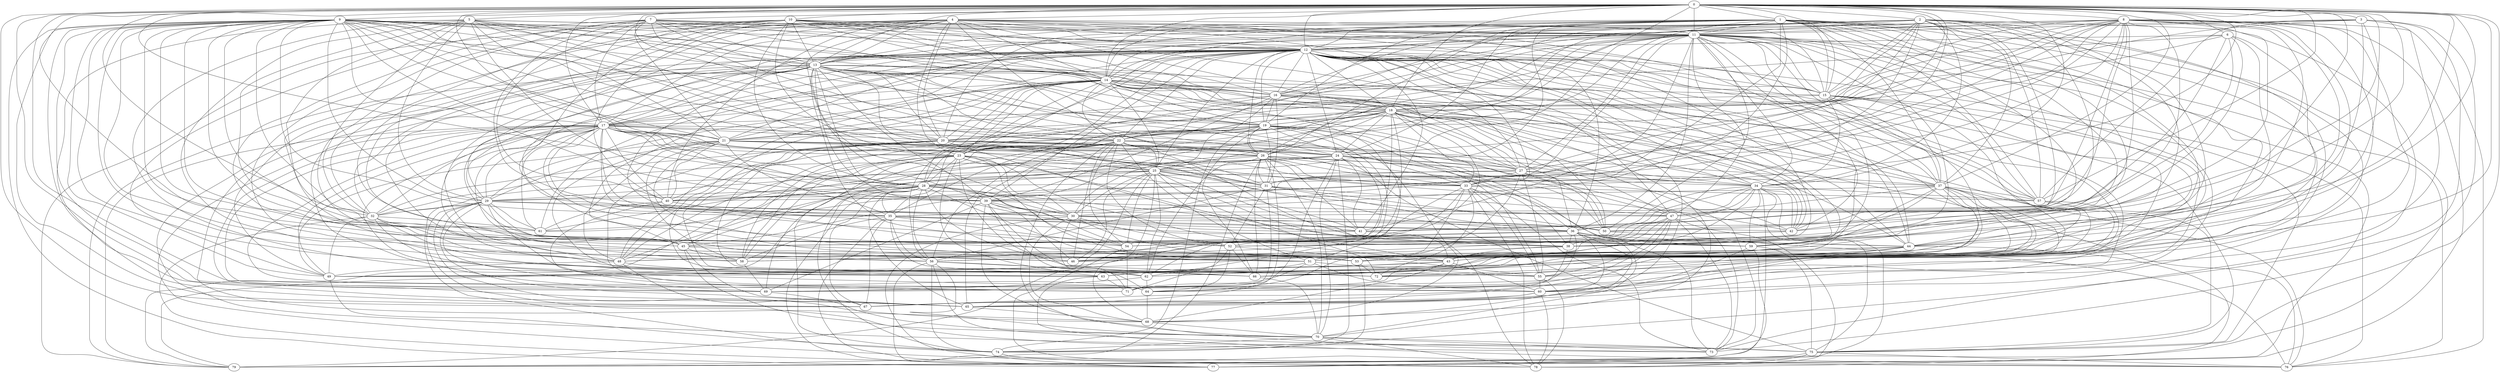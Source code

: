 strict graph "" {
	0	[w=-10];
	1	[w=-16];
	0 -- 1	[w=-7];
	2	[w=4];
	0 -- 2	[w=9];
	3	[w=6];
	0 -- 3	[w=9];
	4	[w=4];
	0 -- 4	[w=-2];
	5	[w=-4];
	0 -- 5	[w=-12];
	6	[w=-6];
	0 -- 6	[w=5];
	7	[w=6];
	0 -- 7	[w=-11];
	8	[w=11];
	0 -- 8	[w=3];
	9	[w=-5];
	0 -- 9	[w=2];
	10	[w=-12];
	0 -- 10	[w=-12];
	11	[w=12];
	0 -- 11	[w=-14];
	12	[w=8];
	0 -- 12	[w=5];
	13	[w=-15];
	0 -- 13	[w=4];
	14	[w=-15];
	0 -- 14	[w=-11];
	15	[w=-4];
	0 -- 15	[w=15];
	17	[w=-10];
	0 -- 17	[w=-4];
	18	[w=-10];
	0 -- 18	[w=6];
	20	[w=-5];
	0 -- 20	[w=-9];
	21	[w=16];
	0 -- 21	[w=-11];
	22	[w=13];
	0 -- 22	[w=-5];
	24	[w=-6];
	0 -- 24	[w=-9];
	27	[w=-3];
	0 -- 27	[w=-4];
	28	[w=-11];
	0 -- 28	[w=-3];
	32	[w=-7];
	0 -- 32	[w=4];
	33	[w=-4];
	0 -- 33	[w=-3];
	34	[w=14];
	0 -- 34	[w=-3];
	37	[w=13];
	0 -- 37	[w=-12];
	38	[w=-10];
	0 -- 38	[w=-10];
	44	[w=4];
	0 -- 44	[w=-3];
	45	[w=-12];
	0 -- 45	[w=-11];
	50	[w=-5];
	0 -- 50	[w=-13];
	52	[w=14];
	0 -- 52	[w=-5];
	54	[w=-7];
	0 -- 54	[w=8];
	57	[w=-4];
	0 -- 57	[w=-10];
	63	[w=-2];
	0 -- 63	[w=11];
	67	[w=11];
	0 -- 67	[w=9];
	69	[w=-6];
	0 -- 69	[w=-11];
	71	[w=3];
	0 -- 71	[w=-5];
	75	[w=-2];
	0 -- 75	[w=14];
	1 -- 11	[w=-11];
	1 -- 12	[w=-16];
	1 -- 13	[w=10];
	1 -- 14	[w=6];
	1 -- 15	[w=11];
	19	[w=-15];
	1 -- 19	[w=12];
	1 -- 20	[w=5];
	23	[w=15];
	1 -- 23	[w=4];
	1 -- 24	[w=-5];
	25	[w=12];
	1 -- 25	[w=-3];
	26	[w=16];
	1 -- 26	[w=5];
	29	[w=-15];
	1 -- 29	[w=5];
	1 -- 33	[w=-13];
	35	[w=-15];
	1 -- 35	[w=-11];
	1 -- 37	[w=10];
	42	[w=-7];
	1 -- 42	[w=-7];
	53	[w=3];
	1 -- 53	[w=-4];
	56	[w=14];
	1 -- 56	[w=16];
	1 -- 57	[w=-13];
	59	[w=10];
	1 -- 59	[w=-4];
	66	[w=-3];
	1 -- 66	[w=3];
	68	[w=-11];
	1 -- 68	[w=6];
	72	[w=-9];
	1 -- 72	[w=13];
	79	[w=12];
	1 -- 79	[w=16];
	2 -- 11	[w=3];
	2 -- 13	[w=13];
	2 -- 14	[w=-14];
	2 -- 15	[w=-13];
	16	[w=9];
	2 -- 16	[w=-3];
	2 -- 17	[w=-7];
	2 -- 18	[w=-4];
	2 -- 20	[w=12];
	2 -- 22	[w=-4];
	2 -- 27	[w=11];
	31	[w=-2];
	2 -- 31	[w=-15];
	2 -- 34	[w=8];
	2 -- 37	[w=16];
	2 -- 38	[w=8];
	39	[w=-4];
	2 -- 39	[w=16];
	41	[w=-5];
	2 -- 41	[w=-12];
	47	[w=-15];
	2 -- 47	[w=-8];
	2 -- 56	[w=-7];
	2 -- 57	[w=7];
	2 -- 72	[w=-11];
	73	[w=-4];
	2 -- 73	[w=15];
	3 -- 11	[w=4];
	3 -- 12	[w=16];
	3 -- 18	[w=8];
	3 -- 44	[w=3];
	3 -- 57	[w=6];
	3 -- 59	[w=-7];
	60	[w=4];
	3 -- 60	[w=3];
	3 -- 73	[w=2];
	74	[w=-13];
	3 -- 74	[w=-6];
	4 -- 11	[w=-6];
	4 -- 12	[w=6];
	4 -- 13	[w=-9];
	4 -- 14	[w=5];
	4 -- 17	[w=-3];
	4 -- 18	[w=-10];
	4 -- 20	[w=-13];
	4 -- 23	[w=11];
	4 -- 26	[w=-15];
	4 -- 29	[w=16];
	4 -- 32	[w=16];
	4 -- 33	[w=-15];
	36	[w=-11];
	4 -- 36	[w=-6];
	4 -- 39	[w=16];
	40	[w=15];
	4 -- 40	[w=15];
	4 -- 44	[w=10];
	4 -- 45	[w=-12];
	46	[w=-11];
	4 -- 46	[w=3];
	4 -- 52	[w=11];
	5 -- 11	[w=9];
	5 -- 13	[w=8];
	5 -- 14	[w=8];
	5 -- 15	[w=-2];
	5 -- 20	[w=-5];
	5 -- 21	[w=6];
	5 -- 23	[w=10];
	5 -- 29	[w=7];
	5 -- 32	[w=-8];
	5 -- 39	[w=-11];
	5 -- 45	[w=-6];
	48	[w=-12];
	5 -- 48	[w=4];
	61	[w=-10];
	5 -- 61	[w=-13];
	5 -- 63	[w=-16];
	5 -- 67	[w=5];
	6 -- 12	[w=-8];
	6 -- 16	[w=6];
	6 -- 18	[w=14];
	6 -- 36	[w=7];
	6 -- 41	[w=-7];
	43	[w=3];
	6 -- 43	[w=-16];
	6 -- 44	[w=12];
	6 -- 50	[w=-15];
	7 -- 11	[w=15];
	7 -- 12	[w=2];
	7 -- 13	[w=15];
	7 -- 15	[w=-11];
	7 -- 16	[w=-12];
	7 -- 17	[w=15];
	7 -- 19	[w=9];
	7 -- 21	[w=4];
	7 -- 22	[w=2];
	7 -- 24	[w=11];
	30	[w=-4];
	7 -- 30	[w=3];
	7 -- 40	[w=-12];
	49	[w=11];
	7 -- 49	[w=-14];
	7 -- 53	[w=10];
	7 -- 59	[w=14];
	8 -- 11	[w=-15];
	8 -- 12	[w=4];
	8 -- 15	[w=-7];
	8 -- 16	[w=9];
	8 -- 17	[w=-16];
	8 -- 19	[w=-14];
	8 -- 23	[w=-15];
	8 -- 28	[w=-5];
	8 -- 29	[w=-6];
	8 -- 30	[w=11];
	8 -- 31	[w=12];
	8 -- 35	[w=15];
	8 -- 36	[w=11];
	8 -- 40	[w=-6];
	8 -- 42	[w=3];
	8 -- 43	[w=5];
	8 -- 44	[w=6];
	8 -- 54	[w=-9];
	55	[w=-3];
	8 -- 55	[w=-16];
	62	[w=9];
	8 -- 62	[w=8];
	8 -- 63	[w=15];
	76	[w=-7];
	8 -- 76	[w=-4];
	77	[w=4];
	8 -- 77	[w=-2];
	9 -- 11	[w=-6];
	9 -- 12	[w=16];
	9 -- 13	[w=-7];
	9 -- 14	[w=11];
	9 -- 15	[w=11];
	9 -- 16	[w=11];
	9 -- 17	[w=-10];
	9 -- 19	[w=-16];
	9 -- 20	[w=-6];
	9 -- 21	[w=-7];
	9 -- 24	[w=12];
	9 -- 25	[w=13];
	9 -- 26	[w=-3];
	9 -- 29	[w=-15];
	9 -- 31	[w=-10];
	9 -- 32	[w=7];
	9 -- 35	[w=15];
	9 -- 38	[w=-14];
	9 -- 39	[w=13];
	9 -- 45	[w=15];
	9 -- 49	[w=-14];
	51	[w=2];
	9 -- 51	[w=-8];
	9 -- 52	[w=-16];
	9 -- 55	[w=15];
	9 -- 56	[w=10];
	9 -- 61	[w=16];
	65	[w=4];
	9 -- 65	[w=4];
	9 -- 67	[w=-12];
	9 -- 69	[w=-16];
	9 -- 72	[w=-8];
	9 -- 77	[w=-16];
	10 -- 11	[w=10];
	10 -- 12	[w=-5];
	10 -- 13	[w=-10];
	10 -- 14	[w=-16];
	10 -- 16	[w=-11];
	10 -- 18	[w=8];
	10 -- 19	[w=8];
	10 -- 23	[w=-6];
	10 -- 28	[w=-8];
	10 -- 32	[w=9];
	10 -- 34	[w=16];
	10 -- 35	[w=12];
	10 -- 40	[w=-10];
	10 -- 52	[w=9];
	10 -- 56	[w=-14];
	10 -- 79	[w=-12];
	11 -- 12	[w=13];
	11 -- 13	[w=-15];
	11 -- 14	[w=-4];
	11 -- 15	[w=-9];
	11 -- 16	[w=-6];
	11 -- 17	[w=11];
	11 -- 21	[w=8];
	11 -- 24	[w=15];
	11 -- 25	[w=4];
	11 -- 26	[w=-8];
	11 -- 27	[w=-12];
	11 -- 30	[w=-7];
	11 -- 34	[w=4];
	11 -- 36	[w=-16];
	11 -- 37	[w=-14];
	11 -- 38	[w=14];
	11 -- 40	[w=-16];
	11 -- 41	[w=15];
	11 -- 42	[w=5];
	11 -- 47	[w=7];
	11 -- 50	[w=-5];
	11 -- 53	[w=-6];
	11 -- 57	[w=-10];
	11 -- 59	[w=14];
	64	[w=-11];
	11 -- 64	[w=10];
	11 -- 65	[w=10];
	11 -- 66	[w=7];
	11 -- 76	[w=6];
	11 -- 77	[w=-13];
	12 -- 13	[w=-6];
	12 -- 14	[w=-9];
	12 -- 15	[w=-8];
	12 -- 16	[w=-16];
	12 -- 17	[w=-6];
	12 -- 18	[w=-5];
	12 -- 19	[w=-6];
	12 -- 21	[w=6];
	12 -- 22	[w=-4];
	12 -- 23	[w=-16];
	12 -- 24	[w=14];
	12 -- 25	[w=4];
	12 -- 26	[w=-12];
	12 -- 27	[w=-3];
	12 -- 28	[w=8];
	12 -- 29	[w=16];
	12 -- 34	[w=12];
	12 -- 38	[w=6];
	12 -- 39	[w=16];
	12 -- 41	[w=-10];
	12 -- 42	[w=-3];
	12 -- 43	[w=13];
	12 -- 44	[w=-6];
	12 -- 45	[w=-15];
	12 -- 47	[w=10];
	12 -- 48	[w=-16];
	12 -- 49	[w=-9];
	12 -- 51	[w=-2];
	12 -- 55	[w=-15];
	12 -- 57	[w=16];
	58	[w=-8];
	12 -- 58	[w=-3];
	12 -- 59	[w=14];
	12 -- 61	[w=9];
	12 -- 65	[w=-6];
	12 -- 67	[w=-13];
	12 -- 68	[w=14];
	12 -- 69	[w=-11];
	12 -- 75	[w=-3];
	12 -- 76	[w=-16];
	13 -- 14	[w=-13];
	13 -- 16	[w=16];
	13 -- 17	[w=-2];
	13 -- 18	[w=14];
	13 -- 19	[w=-8];
	13 -- 20	[w=5];
	13 -- 22	[w=-5];
	13 -- 24	[w=5];
	13 -- 27	[w=-5];
	13 -- 28	[w=2];
	13 -- 30	[w=13];
	13 -- 31	[w=-4];
	13 -- 33	[w=11];
	13 -- 36	[w=-2];
	13 -- 37	[w=15];
	13 -- 39	[w=13];
	13 -- 41	[w=-7];
	13 -- 43	[w=11];
	13 -- 54	[w=-11];
	13 -- 55	[w=-11];
	13 -- 61	[w=6];
	13 -- 75	[w=-8];
	13 -- 79	[w=11];
	14 -- 15	[w=-14];
	14 -- 16	[w=15];
	14 -- 17	[w=8];
	14 -- 18	[w=-15];
	14 -- 19	[w=-7];
	14 -- 20	[w=9];
	14 -- 21	[w=15];
	14 -- 22	[w=10];
	14 -- 23	[w=-15];
	14 -- 25	[w=-5];
	14 -- 27	[w=-9];
	14 -- 29	[w=2];
	14 -- 32	[w=-16];
	14 -- 35	[w=-3];
	14 -- 44	[w=-5];
	14 -- 48	[w=-11];
	14 -- 50	[w=-12];
	14 -- 51	[w=-7];
	14 -- 56	[w=2];
	14 -- 57	[w=-9];
	14 -- 58	[w=5];
	70	[w=9];
	14 -- 70	[w=-5];
	14 -- 75	[w=-15];
	15 -- 22	[w=-9];
	15 -- 34	[w=13];
	15 -- 37	[w=14];
	15 -- 51	[w=13];
	15 -- 53	[w=12];
	15 -- 60	[w=11];
	15 -- 66	[w=3];
	15 -- 75	[w=-9];
	16 -- 18	[w=-11];
	16 -- 19	[w=11];
	16 -- 21	[w=15];
	16 -- 25	[w=-4];
	16 -- 27	[w=-15];
	16 -- 28	[w=3];
	16 -- 31	[w=-7];
	16 -- 37	[w=5];
	16 -- 39	[w=-10];
	16 -- 42	[w=-10];
	17 -- 20	[w=-4];
	17 -- 21	[w=3];
	17 -- 22	[w=-7];
	17 -- 23	[w=-15];
	17 -- 28	[w=8];
	17 -- 29	[w=-7];
	17 -- 30	[w=3];
	17 -- 31	[w=14];
	17 -- 34	[w=-5];
	17 -- 35	[w=-2];
	17 -- 39	[w=-5];
	17 -- 40	[w=-3];
	17 -- 42	[w=-6];
	17 -- 43	[w=12];
	17 -- 44	[w=-12];
	17 -- 48	[w=5];
	17 -- 49	[w=16];
	17 -- 51	[w=7];
	17 -- 52	[w=-8];
	17 -- 58	[w=-16];
	17 -- 60	[w=-6];
	17 -- 63	[w=-10];
	17 -- 64	[w=11];
	17 -- 65	[w=-16];
	78	[w=15];
	17 -- 78	[w=-7];
	17 -- 79	[w=-11];
	18 -- 19	[w=-8];
	18 -- 21	[w=2];
	18 -- 22	[w=-15];
	18 -- 23	[w=-3];
	18 -- 24	[w=-9];
	18 -- 26	[w=12];
	18 -- 33	[w=10];
	18 -- 37	[w=4];
	18 -- 39	[w=-13];
	18 -- 42	[w=9];
	18 -- 44	[w=8];
	18 -- 45	[w=-12];
	18 -- 47	[w=3];
	18 -- 49	[w=4];
	18 -- 50	[w=10];
	18 -- 61	[w=5];
	18 -- 62	[w=12];
	18 -- 73	[w=13];
	18 -- 76	[w=-14];
	19 -- 20	[w=16];
	19 -- 22	[w=6];
	19 -- 26	[w=-2];
	19 -- 31	[w=-6];
	19 -- 35	[w=-5];
	19 -- 50	[w=10];
	19 -- 54	[w=-5];
	19 -- 55	[w=4];
	19 -- 58	[w=-7];
	19 -- 62	[w=-16];
	19 -- 66	[w=7];
	19 -- 68	[w=2];
	19 -- 73	[w=8];
	19 -- 74	[w=-13];
	20 -- 24	[w=-14];
	20 -- 25	[w=2];
	20 -- 26	[w=-2];
	20 -- 32	[w=8];
	20 -- 33	[w=-7];
	20 -- 34	[w=3];
	20 -- 43	[w=10];
	20 -- 62	[w=-10];
	20 -- 64	[w=-16];
	20 -- 66	[w=6];
	20 -- 72	[w=-13];
	21 -- 24	[w=3];
	21 -- 26	[w=-15];
	21 -- 29	[w=14];
	21 -- 33	[w=-4];
	21 -- 35	[w=-4];
	21 -- 36	[w=-13];
	21 -- 40	[w=16];
	21 -- 48	[w=-2];
	21 -- 49	[w=8];
	21 -- 51	[w=11];
	21 -- 58	[w=-9];
	21 -- 63	[w=-2];
	22 -- 23	[w=4];
	22 -- 25	[w=-2];
	22 -- 26	[w=11];
	22 -- 27	[w=3];
	22 -- 37	[w=-16];
	22 -- 38	[w=15];
	22 -- 46	[w=16];
	22 -- 51	[w=-5];
	22 -- 52	[w=-16];
	22 -- 54	[w=11];
	22 -- 56	[w=7];
	22 -- 65	[w=16];
	22 -- 69	[w=-15];
	22 -- 73	[w=-8];
	22 -- 74	[w=-7];
	22 -- 79	[w=10];
	23 -- 25	[w=8];
	23 -- 28	[w=15];
	23 -- 30	[w=-8];
	23 -- 38	[w=-14];
	23 -- 41	[w=10];
	23 -- 43	[w=7];
	23 -- 45	[w=-3];
	23 -- 48	[w=-9];
	23 -- 53	[w=-8];
	23 -- 58	[w=-2];
	23 -- 63	[w=-2];
	23 -- 72	[w=-2];
	23 -- 74	[w=13];
	24 -- 25	[w=16];
	24 -- 27	[w=2];
	24 -- 32	[w=4];
	24 -- 34	[w=5];
	24 -- 36	[w=12];
	24 -- 40	[w=-9];
	24 -- 41	[w=2];
	24 -- 42	[w=15];
	24 -- 45	[w=8];
	24 -- 70	[w=15];
	24 -- 71	[w=10];
	24 -- 74	[w=3];
	24 -- 75	[w=-7];
	25 -- 28	[w=-8];
	25 -- 30	[w=12];
	25 -- 31	[w=16];
	25 -- 32	[w=14];
	25 -- 33	[w=13];
	25 -- 43	[w=-10];
	25 -- 46	[w=-14];
	25 -- 47	[w=-15];
	25 -- 54	[w=-16];
	25 -- 59	[w=14];
	25 -- 61	[w=-9];
	25 -- 62	[w=-14];
	25 -- 68	[w=-11];
	25 -- 72	[w=11];
	25 -- 79	[w=-5];
	26 -- 27	[w=-12];
	26 -- 28	[w=9];
	26 -- 30	[w=-4];
	26 -- 31	[w=-5];
	26 -- 33	[w=-9];
	26 -- 41	[w=14];
	26 -- 47	[w=14];
	26 -- 50	[w=12];
	26 -- 59	[w=3];
	26 -- 62	[w=14];
	26 -- 65	[w=2];
	26 -- 66	[w=4];
	26 -- 70	[w=-10];
	26 -- 79	[w=-13];
	27 -- 31	[w=7];
	27 -- 33	[w=-15];
	27 -- 34	[w=-12];
	27 -- 36	[w=16];
	27 -- 37	[w=6];
	27 -- 40	[w=8];
	27 -- 53	[w=5];
	27 -- 55	[w=-8];
	27 -- 73	[w=3];
	28 -- 29	[w=-10];
	28 -- 30	[w=3];
	28 -- 35	[w=16];
	28 -- 40	[w=-5];
	28 -- 41	[w=11];
	28 -- 46	[w=5];
	28 -- 48	[w=-11];
	28 -- 53	[w=-13];
	28 -- 54	[w=-7];
	28 -- 56	[w=6];
	28 -- 65	[w=12];
	28 -- 67	[w=-16];
	28 -- 77	[w=14];
	28 -- 79	[w=-3];
	29 -- 30	[w=-16];
	29 -- 32	[w=-4];
	29 -- 35	[w=-8];
	29 -- 46	[w=10];
	29 -- 61	[w=-5];
	29 -- 64	[w=12];
	29 -- 65	[w=-13];
	29 -- 68	[w=-11];
	29 -- 69	[w=10];
	29 -- 70	[w=-12];
	29 -- 74	[w=-4];
	30 -- 42	[w=4];
	30 -- 50	[w=9];
	30 -- 52	[w=-6];
	30 -- 53	[w=-8];
	30 -- 62	[w=-15];
	30 -- 68	[w=11];
	30 -- 76	[w=-9];
	31 -- 36	[w=-12];
	31 -- 45	[w=-13];
	31 -- 47	[w=-4];
	31 -- 50	[w=6];
	31 -- 52	[w=-5];
	31 -- 56	[w=-9];
	31 -- 61	[w=-2];
	31 -- 71	[w=5];
	32 -- 48	[w=-15];
	32 -- 49	[w=12];
	32 -- 60	[w=-12];
	32 -- 61	[w=-14];
	32 -- 62	[w=-10];
	32 -- 77	[w=12];
	33 -- 38	[w=15];
	33 -- 46	[w=-13];
	33 -- 55	[w=-7];
	33 -- 57	[w=-6];
	33 -- 58	[w=8];
	33 -- 64	[w=13];
	33 -- 72	[w=7];
	33 -- 73	[w=6];
	33 -- 78	[w=-12];
	34 -- 38	[w=12];
	34 -- 42	[w=-9];
	34 -- 43	[w=-13];
	34 -- 46	[w=-10];
	34 -- 47	[w=-10];
	34 -- 57	[w=-7];
	34 -- 58	[w=3];
	34 -- 59	[w=-3];
	34 -- 75	[w=7];
	34 -- 77	[w=-5];
	34 -- 79	[w=-5];
	35 -- 36	[w=-13];
	35 -- 41	[w=16];
	35 -- 50	[w=-13];
	35 -- 54	[w=13];
	35 -- 56	[w=16];
	35 -- 58	[w=11];
	35 -- 63	[w=-8];
	35 -- 67	[w=-5];
	35 -- 77	[w=3];
	36 -- 38	[w=5];
	36 -- 44	[w=-3];
	36 -- 48	[w=11];
	36 -- 52	[w=-4];
	36 -- 59	[w=7];
	36 -- 60	[w=-12];
	36 -- 68	[w=3];
	36 -- 70	[w=-12];
	36 -- 71	[w=12];
	37 -- 39	[w=-12];
	37 -- 46	[w=6];
	37 -- 47	[w=-15];
	37 -- 51	[w=7];
	37 -- 52	[w=6];
	37 -- 57	[w=10];
	37 -- 60	[w=2];
	37 -- 66	[w=-12];
	37 -- 69	[w=8];
	37 -- 72	[w=4];
	37 -- 76	[w=3];
	38 -- 43	[w=2];
	38 -- 46	[w=2];
	38 -- 67	[w=3];
	39 -- 46	[w=-6];
	39 -- 47	[w=-12];
	39 -- 54	[w=12];
	39 -- 59	[w=13];
	39 -- 66	[w=13];
	39 -- 69	[w=-14];
	39 -- 70	[w=-9];
	39 -- 71	[w=-3];
	40 -- 51	[w=5];
	40 -- 61	[w=-10];
	40 -- 71	[w=-16];
	41 -- 78	[w=7];
	42 -- 45	[w=-11];
	42 -- 54	[w=-8];
	43 -- 49	[w=7];
	43 -- 60	[w=-3];
	43 -- 63	[w=15];
	43 -- 64	[w=-9];
	43 -- 68	[w=5];
	44 -- 48	[w=-3];
	44 -- 51	[w=-3];
	44 -- 53	[w=-8];
	44 -- 56	[w=2];
	44 -- 64	[w=2];
	44 -- 78	[w=-3];
	45 -- 53	[w=3];
	45 -- 58	[w=4];
	45 -- 65	[w=-4];
	45 -- 73	[w=-10];
	47 -- 49	[w=-6];
	47 -- 55	[w=-14];
	47 -- 62	[w=11];
	47 -- 67	[w=-9];
	47 -- 71	[w=8];
	47 -- 73	[w=16];
	47 -- 78	[w=11];
	48 -- 49	[w=5];
	48 -- 62	[w=-12];
	48 -- 67	[w=13];
	49 -- 74	[w=10];
	50 -- 76	[w=7];
	51 -- 55	[w=-15];
	51 -- 60	[w=10];
	51 -- 63	[w=7];
	51 -- 69	[w=10];
	52 -- 55	[w=-8];
	52 -- 64	[w=9];
	52 -- 66	[w=-5];
	52 -- 71	[w=-12];
	53 -- 72	[w=11];
	53 -- 74	[w=-5];
	54 -- 71	[w=-9];
	54 -- 76	[w=-7];
	55 -- 60	[w=3];
	55 -- 78	[w=16];
	56 -- 64	[w=6];
	56 -- 66	[w=5];
	56 -- 70	[w=-16];
	56 -- 74	[w=-2];
	56 -- 75	[w=5];
	56 -- 77	[w=-15];
	57 -- 63	[w=-14];
	57 -- 72	[w=7];
	58 -- 69	[w=-8];
	59 -- 60	[w=10];
	59 -- 75	[w=10];
	59 -- 77	[w=-3];
	60 -- 65	[w=7];
	60 -- 67	[w=-8];
	60 -- 78	[w=-3];
	62 -- 64	[w=-6];
	62 -- 69	[w=4];
	63 -- 71	[w=7];
	63 -- 76	[w=-12];
	64 -- 68	[w=14];
	65 -- 68	[w=6];
	66 -- 70	[w=3];
	68 -- 70	[w=6];
	69 -- 70	[w=12];
	70 -- 73	[w=12];
	70 -- 74	[w=3];
	70 -- 75	[w=-4];
	70 -- 78	[w=7];
	74 -- 78	[w=6];
	75 -- 76	[w=3];
	75 -- 77	[w=11];
	75 -- 78	[w=-6];
	75 -- 79	[w=8];
}

